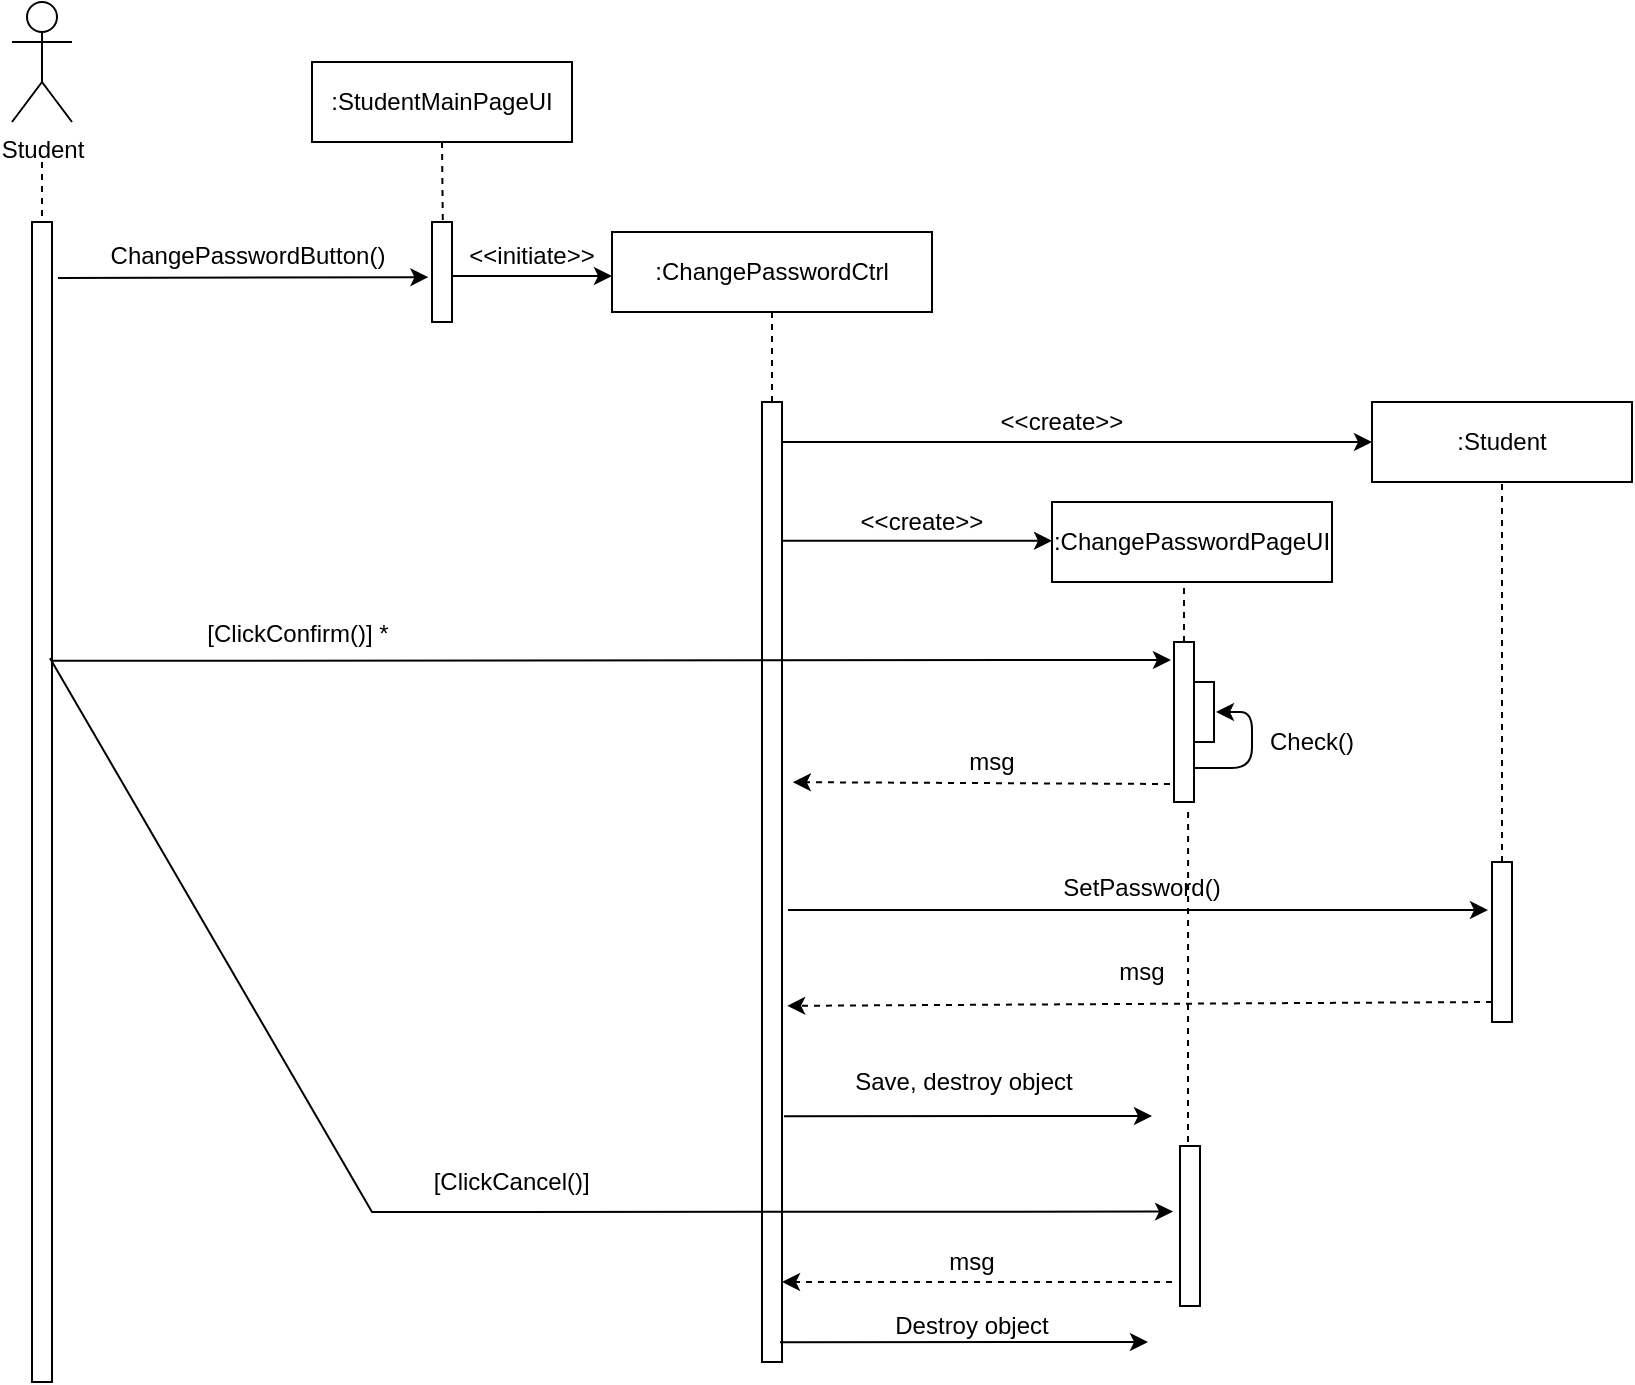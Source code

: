 <mxfile version="12.6.5" type="device"><diagram id="4Ydd8lPxpG2ocEd3b8W0" name="Page-1"><mxGraphModel dx="1810" dy="1343" grid="1" gridSize="10" guides="1" tooltips="1" connect="1" arrows="1" fold="1" page="1" pageScale="1" pageWidth="1169" pageHeight="827" math="0" shadow="0"><root><mxCell id="0"/><mxCell id="1" parent="0"/><mxCell id="ckrORt8sejvfOX_5NiLP-1" value="Student" style="shape=umlActor;verticalLabelPosition=bottom;labelBackgroundColor=#ffffff;verticalAlign=top;html=1;outlineConnect=0;" parent="1" vertex="1"><mxGeometry x="50" y="90" width="30" height="60" as="geometry"/></mxCell><mxCell id="ckrORt8sejvfOX_5NiLP-7" value="" style="endArrow=none;dashed=1;html=1;" parent="1" edge="1"><mxGeometry width="50" height="50" relative="1" as="geometry"><mxPoint x="65" y="170" as="sourcePoint"/><mxPoint x="65" y="200" as="targetPoint"/></mxGeometry></mxCell><mxCell id="ckrORt8sejvfOX_5NiLP-9" value="" style="html=1;points=[];perimeter=orthogonalPerimeter;" parent="1" vertex="1"><mxGeometry x="60" y="200" width="10" height="580" as="geometry"/></mxCell><mxCell id="ckrORt8sejvfOX_5NiLP-10" value=":StudentMainPageUI" style="rounded=0;whiteSpace=wrap;html=1;" parent="1" vertex="1"><mxGeometry x="200" y="120" width="130" height="40" as="geometry"/></mxCell><mxCell id="ckrORt8sejvfOX_5NiLP-11" value="" style="html=1;points=[];perimeter=orthogonalPerimeter;" parent="1" vertex="1"><mxGeometry x="260" y="200" width="10" height="50" as="geometry"/></mxCell><mxCell id="ckrORt8sejvfOX_5NiLP-12" value="" style="endArrow=none;dashed=1;html=1;exitX=0.5;exitY=1;exitDx=0;exitDy=0;entryX=0.54;entryY=-0.008;entryDx=0;entryDy=0;entryPerimeter=0;" parent="1" source="ckrORt8sejvfOX_5NiLP-10" target="ckrORt8sejvfOX_5NiLP-11" edge="1"><mxGeometry width="50" height="50" relative="1" as="geometry"><mxPoint x="310" y="390" as="sourcePoint"/><mxPoint x="360" y="340" as="targetPoint"/></mxGeometry></mxCell><mxCell id="ckrORt8sejvfOX_5NiLP-13" value="" style="endArrow=classic;html=1;entryX=-0.18;entryY=0.552;entryDx=0;entryDy=0;entryPerimeter=0;" parent="1" target="ckrORt8sejvfOX_5NiLP-11" edge="1"><mxGeometry width="50" height="50" relative="1" as="geometry"><mxPoint x="73" y="228" as="sourcePoint"/><mxPoint x="300" y="260" as="targetPoint"/></mxGeometry></mxCell><mxCell id="ckrORt8sejvfOX_5NiLP-14" value="ChangePasswordButton()" style="text;html=1;strokeColor=none;fillColor=none;align=center;verticalAlign=middle;whiteSpace=wrap;rounded=0;" parent="1" vertex="1"><mxGeometry x="93" y="207" width="150" height="20" as="geometry"/></mxCell><mxCell id="ckrORt8sejvfOX_5NiLP-15" value="" style="endArrow=classic;html=1;" parent="1" edge="1"><mxGeometry width="50" height="50" relative="1" as="geometry"><mxPoint x="270" y="227" as="sourcePoint"/><mxPoint x="350" y="227" as="targetPoint"/></mxGeometry></mxCell><mxCell id="ckrORt8sejvfOX_5NiLP-16" value="&amp;lt;&amp;lt;initiate&amp;gt;&amp;gt;" style="text;html=1;strokeColor=none;fillColor=none;align=center;verticalAlign=middle;whiteSpace=wrap;rounded=0;" parent="1" vertex="1"><mxGeometry x="270" y="207" width="80" height="20" as="geometry"/></mxCell><mxCell id="ckrORt8sejvfOX_5NiLP-17" value=":ChangePasswordCtrl" style="rounded=0;whiteSpace=wrap;html=1;" parent="1" vertex="1"><mxGeometry x="350" y="205" width="160" height="40" as="geometry"/></mxCell><mxCell id="ckrORt8sejvfOX_5NiLP-18" value="" style="endArrow=none;dashed=1;html=1;entryX=0.5;entryY=1;entryDx=0;entryDy=0;" parent="1" target="ckrORt8sejvfOX_5NiLP-17" edge="1"><mxGeometry width="50" height="50" relative="1" as="geometry"><mxPoint x="430" y="290" as="sourcePoint"/><mxPoint x="430" y="270" as="targetPoint"/></mxGeometry></mxCell><mxCell id="ckrORt8sejvfOX_5NiLP-19" value="" style="html=1;points=[];perimeter=orthogonalPerimeter;" parent="1" vertex="1"><mxGeometry x="425" y="290" width="10" height="480" as="geometry"/></mxCell><mxCell id="ckrORt8sejvfOX_5NiLP-20" value="&amp;lt;&amp;lt;create&amp;gt;&amp;gt;" style="text;html=1;strokeColor=none;fillColor=none;align=center;verticalAlign=middle;whiteSpace=wrap;rounded=0;" parent="1" vertex="1"><mxGeometry x="460" y="340" width="90" height="20" as="geometry"/></mxCell><mxCell id="ckrORt8sejvfOX_5NiLP-21" value="" style="endArrow=classic;html=1;" parent="1" edge="1"><mxGeometry width="50" height="50" relative="1" as="geometry"><mxPoint x="435" y="359.41" as="sourcePoint"/><mxPoint x="570" y="359.41" as="targetPoint"/></mxGeometry></mxCell><mxCell id="ckrORt8sejvfOX_5NiLP-22" value=":ChangePasswordPageUI" style="rounded=0;whiteSpace=wrap;html=1;" parent="1" vertex="1"><mxGeometry x="570" y="340" width="140" height="40" as="geometry"/></mxCell><mxCell id="ckrORt8sejvfOX_5NiLP-23" value="" style="endArrow=none;dashed=1;html=1;entryX=0.5;entryY=1;entryDx=0;entryDy=0;" parent="1" edge="1"><mxGeometry width="50" height="50" relative="1" as="geometry"><mxPoint x="636" y="410" as="sourcePoint"/><mxPoint x="636" y="380" as="targetPoint"/></mxGeometry></mxCell><mxCell id="ckrORt8sejvfOX_5NiLP-24" value="" style="html=1;points=[];perimeter=orthogonalPerimeter;" parent="1" vertex="1"><mxGeometry x="631" y="410" width="10" height="80" as="geometry"/></mxCell><mxCell id="ckrORt8sejvfOX_5NiLP-25" value="" style="html=1;points=[];perimeter=orthogonalPerimeter;" parent="1" vertex="1"><mxGeometry x="641" y="430" width="10" height="30" as="geometry"/></mxCell><mxCell id="ckrORt8sejvfOX_5NiLP-26" value="" style="endArrow=classic;html=1;exitX=1.053;exitY=0.501;exitDx=0;exitDy=0;exitPerimeter=0;" parent="1" edge="1"><mxGeometry width="50" height="50" relative="1" as="geometry"><mxPoint x="70.0" y="419.39" as="sourcePoint"/><mxPoint x="629.47" y="419" as="targetPoint"/></mxGeometry></mxCell><mxCell id="ckrORt8sejvfOX_5NiLP-27" value="[ClickConfirm()] *" style="text;html=1;strokeColor=none;fillColor=none;align=center;verticalAlign=middle;whiteSpace=wrap;rounded=0;" parent="1" vertex="1"><mxGeometry x="143" y="396" width="100" height="20" as="geometry"/></mxCell><mxCell id="ckrORt8sejvfOX_5NiLP-29" value="Check()" style="text;html=1;strokeColor=none;fillColor=none;align=center;verticalAlign=middle;whiteSpace=wrap;rounded=0;" parent="1" vertex="1"><mxGeometry x="680" y="450" width="40" height="20" as="geometry"/></mxCell><mxCell id="ckrORt8sejvfOX_5NiLP-30" value="" style="endArrow=classic;html=1;" parent="1" edge="1"><mxGeometry width="50" height="50" relative="1" as="geometry"><mxPoint x="435" y="310.0" as="sourcePoint"/><mxPoint x="730" y="310" as="targetPoint"/></mxGeometry></mxCell><mxCell id="ckrORt8sejvfOX_5NiLP-31" value="&amp;lt;&amp;lt;create&amp;gt;&amp;gt;" style="text;html=1;strokeColor=none;fillColor=none;align=center;verticalAlign=middle;whiteSpace=wrap;rounded=0;" parent="1" vertex="1"><mxGeometry x="530" y="290" width="90" height="20" as="geometry"/></mxCell><mxCell id="ckrORt8sejvfOX_5NiLP-33" value=":Student" style="rounded=0;whiteSpace=wrap;html=1;" parent="1" vertex="1"><mxGeometry x="730" y="290" width="130" height="40" as="geometry"/></mxCell><mxCell id="ckrORt8sejvfOX_5NiLP-34" value="" style="endArrow=none;dashed=1;html=1;entryX=0.5;entryY=1;entryDx=0;entryDy=0;" parent="1" target="ckrORt8sejvfOX_5NiLP-33" edge="1"><mxGeometry width="50" height="50" relative="1" as="geometry"><mxPoint x="795" y="520" as="sourcePoint"/><mxPoint x="820" y="404" as="targetPoint"/></mxGeometry></mxCell><mxCell id="ckrORt8sejvfOX_5NiLP-35" value="" style="html=1;points=[];perimeter=orthogonalPerimeter;" parent="1" vertex="1"><mxGeometry x="790" y="520" width="10" height="80" as="geometry"/></mxCell><mxCell id="ckrORt8sejvfOX_5NiLP-36" value="" style="endArrow=classic;html=1;" parent="1" edge="1"><mxGeometry width="50" height="50" relative="1" as="geometry"><mxPoint x="438" y="544" as="sourcePoint"/><mxPoint x="788" y="544" as="targetPoint"/></mxGeometry></mxCell><mxCell id="ckrORt8sejvfOX_5NiLP-37" value="" style="endArrow=classic;html=1;exitX=0;exitY=0.875;exitDx=0;exitDy=0;exitPerimeter=0;entryX=1.259;entryY=0.629;entryDx=0;entryDy=0;entryPerimeter=0;dashed=1;" parent="1" source="ckrORt8sejvfOX_5NiLP-35" target="ckrORt8sejvfOX_5NiLP-19" edge="1"><mxGeometry width="50" height="50" relative="1" as="geometry"><mxPoint x="600" y="530" as="sourcePoint"/><mxPoint x="650" y="480" as="targetPoint"/></mxGeometry></mxCell><mxCell id="ckrORt8sejvfOX_5NiLP-38" value="SetPassword()" style="text;html=1;strokeColor=none;fillColor=none;align=center;verticalAlign=middle;whiteSpace=wrap;rounded=0;" parent="1" vertex="1"><mxGeometry x="560" y="523" width="110" height="20" as="geometry"/></mxCell><mxCell id="ckrORt8sejvfOX_5NiLP-39" value="" style="endArrow=classic;html=1;dashed=1;entryX=1.543;entryY=0.396;entryDx=0;entryDy=0;entryPerimeter=0;" parent="1" target="ckrORt8sejvfOX_5NiLP-19" edge="1"><mxGeometry width="50" height="50" relative="1" as="geometry"><mxPoint x="629" y="481" as="sourcePoint"/><mxPoint x="440.57" y="477.24" as="targetPoint"/></mxGeometry></mxCell><mxCell id="ckrORt8sejvfOX_5NiLP-40" value="msg" style="text;html=1;strokeColor=none;fillColor=none;align=center;verticalAlign=middle;whiteSpace=wrap;rounded=0;" parent="1" vertex="1"><mxGeometry x="520" y="460" width="40" height="20" as="geometry"/></mxCell><mxCell id="ckrORt8sejvfOX_5NiLP-41" value="msg" style="text;html=1;strokeColor=none;fillColor=none;align=center;verticalAlign=middle;whiteSpace=wrap;rounded=0;" parent="1" vertex="1"><mxGeometry x="510" y="565" width="210" height="20" as="geometry"/></mxCell><mxCell id="ckrORt8sejvfOX_5NiLP-46" value="" style="endArrow=classic;html=1;exitX=0.9;exitY=0.376;exitDx=0;exitDy=0;exitPerimeter=0;entryX=-0.347;entryY=0.36;entryDx=0;entryDy=0;entryPerimeter=0;rounded=0;" parent="1" source="ckrORt8sejvfOX_5NiLP-9" edge="1"><mxGeometry width="50" height="50" relative="1" as="geometry"><mxPoint x="71.47" y="694.68" as="sourcePoint"/><mxPoint x="630.53" y="694.8" as="targetPoint"/><Array as="points"><mxPoint x="230" y="695"/></Array></mxGeometry></mxCell><mxCell id="ckrORt8sejvfOX_5NiLP-47" value="" style="endArrow=none;dashed=1;html=1;entryX=0.706;entryY=1.04;entryDx=0;entryDy=0;entryPerimeter=0;" parent="1" target="ckrORt8sejvfOX_5NiLP-24" edge="1"><mxGeometry width="50" height="50" relative="1" as="geometry"><mxPoint x="638" y="660" as="sourcePoint"/><mxPoint x="620" y="614" as="targetPoint"/></mxGeometry></mxCell><mxCell id="ckrORt8sejvfOX_5NiLP-48" value="" style="html=1;points=[];perimeter=orthogonalPerimeter;" parent="1" vertex="1"><mxGeometry x="634" y="662" width="10" height="80" as="geometry"/></mxCell><mxCell id="ckrORt8sejvfOX_5NiLP-49" value="" style="endArrow=classic;html=1;dashed=1;" parent="1" target="ckrORt8sejvfOX_5NiLP-19" edge="1"><mxGeometry width="50" height="50" relative="1" as="geometry"><mxPoint x="630" y="730" as="sourcePoint"/><mxPoint x="400" y="600" as="targetPoint"/></mxGeometry></mxCell><mxCell id="ckrORt8sejvfOX_5NiLP-50" value="[ClickCancel()]&amp;nbsp;" style="text;html=1;strokeColor=none;fillColor=none;align=center;verticalAlign=middle;whiteSpace=wrap;rounded=0;" parent="1" vertex="1"><mxGeometry x="243" y="670" width="117" height="20" as="geometry"/></mxCell><mxCell id="ckrORt8sejvfOX_5NiLP-52" value="msg" style="text;html=1;strokeColor=none;fillColor=none;align=center;verticalAlign=middle;whiteSpace=wrap;rounded=0;" parent="1" vertex="1"><mxGeometry x="510" y="710" width="40" height="20" as="geometry"/></mxCell><mxCell id="A_3x8WS4TIOagvLH5JyQ-3" value="" style="endArrow=classic;html=1;exitX=1;exitY=0.788;exitDx=0;exitDy=0;exitPerimeter=0;edgeStyle=orthogonalEdgeStyle;entryX=1.1;entryY=0.5;entryDx=0;entryDy=0;entryPerimeter=0;" parent="1" source="ckrORt8sejvfOX_5NiLP-24" target="ckrORt8sejvfOX_5NiLP-25" edge="1"><mxGeometry width="50" height="50" relative="1" as="geometry"><mxPoint x="670" y="520" as="sourcePoint"/><mxPoint x="720" y="490" as="targetPoint"/><Array as="points"><mxPoint x="670" y="473"/><mxPoint x="670" y="445"/></Array></mxGeometry></mxCell><mxCell id="A_3x8WS4TIOagvLH5JyQ-4" value="" style="endArrow=classic;html=1;exitX=1.1;exitY=0.744;exitDx=0;exitDy=0;exitPerimeter=0;" parent="1" source="ckrORt8sejvfOX_5NiLP-19" edge="1"><mxGeometry width="50" height="50" relative="1" as="geometry"><mxPoint x="520" y="460" as="sourcePoint"/><mxPoint x="620" y="647" as="targetPoint"/></mxGeometry></mxCell><mxCell id="A_3x8WS4TIOagvLH5JyQ-5" value="Save, destroy object" style="text;html=1;strokeColor=none;fillColor=none;align=center;verticalAlign=middle;whiteSpace=wrap;rounded=0;" parent="1" vertex="1"><mxGeometry x="421" y="620" width="210" height="20" as="geometry"/></mxCell><mxCell id="A_3x8WS4TIOagvLH5JyQ-6" value="" style="endArrow=classic;html=1;exitX=1.1;exitY=0.744;exitDx=0;exitDy=0;exitPerimeter=0;" parent="1" edge="1"><mxGeometry width="50" height="50" relative="1" as="geometry"><mxPoint x="434" y="760.12" as="sourcePoint"/><mxPoint x="618" y="760" as="targetPoint"/></mxGeometry></mxCell><mxCell id="A_3x8WS4TIOagvLH5JyQ-7" value="Destroy object" style="text;html=1;strokeColor=none;fillColor=none;align=center;verticalAlign=middle;whiteSpace=wrap;rounded=0;" parent="1" vertex="1"><mxGeometry x="425" y="742" width="210" height="20" as="geometry"/></mxCell></root></mxGraphModel></diagram></mxfile>